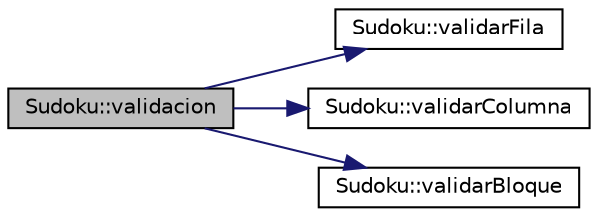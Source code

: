 digraph "Sudoku::validacion"
{
  edge [fontname="Helvetica",fontsize="10",labelfontname="Helvetica",labelfontsize="10"];
  node [fontname="Helvetica",fontsize="10",shape=record];
  rankdir="LR";
  Node1 [label="Sudoku::validacion",height=0.2,width=0.4,color="black", fillcolor="grey75", style="filled" fontcolor="black"];
  Node1 -> Node2 [color="midnightblue",fontsize="10",style="solid",fontname="Helvetica"];
  Node2 [label="Sudoku::validarFila",height=0.2,width=0.4,color="black", fillcolor="white", style="filled",URL="$class_sudoku.html#a25751e46f1c1270a8c04f1af924e5ff8",tooltip="Verifica que los dígitos de una fila no se repitan. "];
  Node1 -> Node3 [color="midnightblue",fontsize="10",style="solid",fontname="Helvetica"];
  Node3 [label="Sudoku::validarColumna",height=0.2,width=0.4,color="black", fillcolor="white", style="filled",URL="$class_sudoku.html#addae50bb38ffba4ad8047540368ead66",tooltip="Verifica que los dígitos de una columna no se repitan. "];
  Node1 -> Node4 [color="midnightblue",fontsize="10",style="solid",fontname="Helvetica"];
  Node4 [label="Sudoku::validarBloque",height=0.2,width=0.4,color="black", fillcolor="white", style="filled",URL="$class_sudoku.html#a1dbe1a0a3987130dba86a1dacad608f3",tooltip="Verifica que los dígitos de un bloque no se repitan. "];
}
